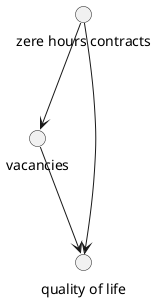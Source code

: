 @startuml
() "zere hours contracts" as zero
() "vacancies" as vacancies
() "quality of life" as qol

zero --> vacancies
vacancies --> qol
zero --> qol

@enduml